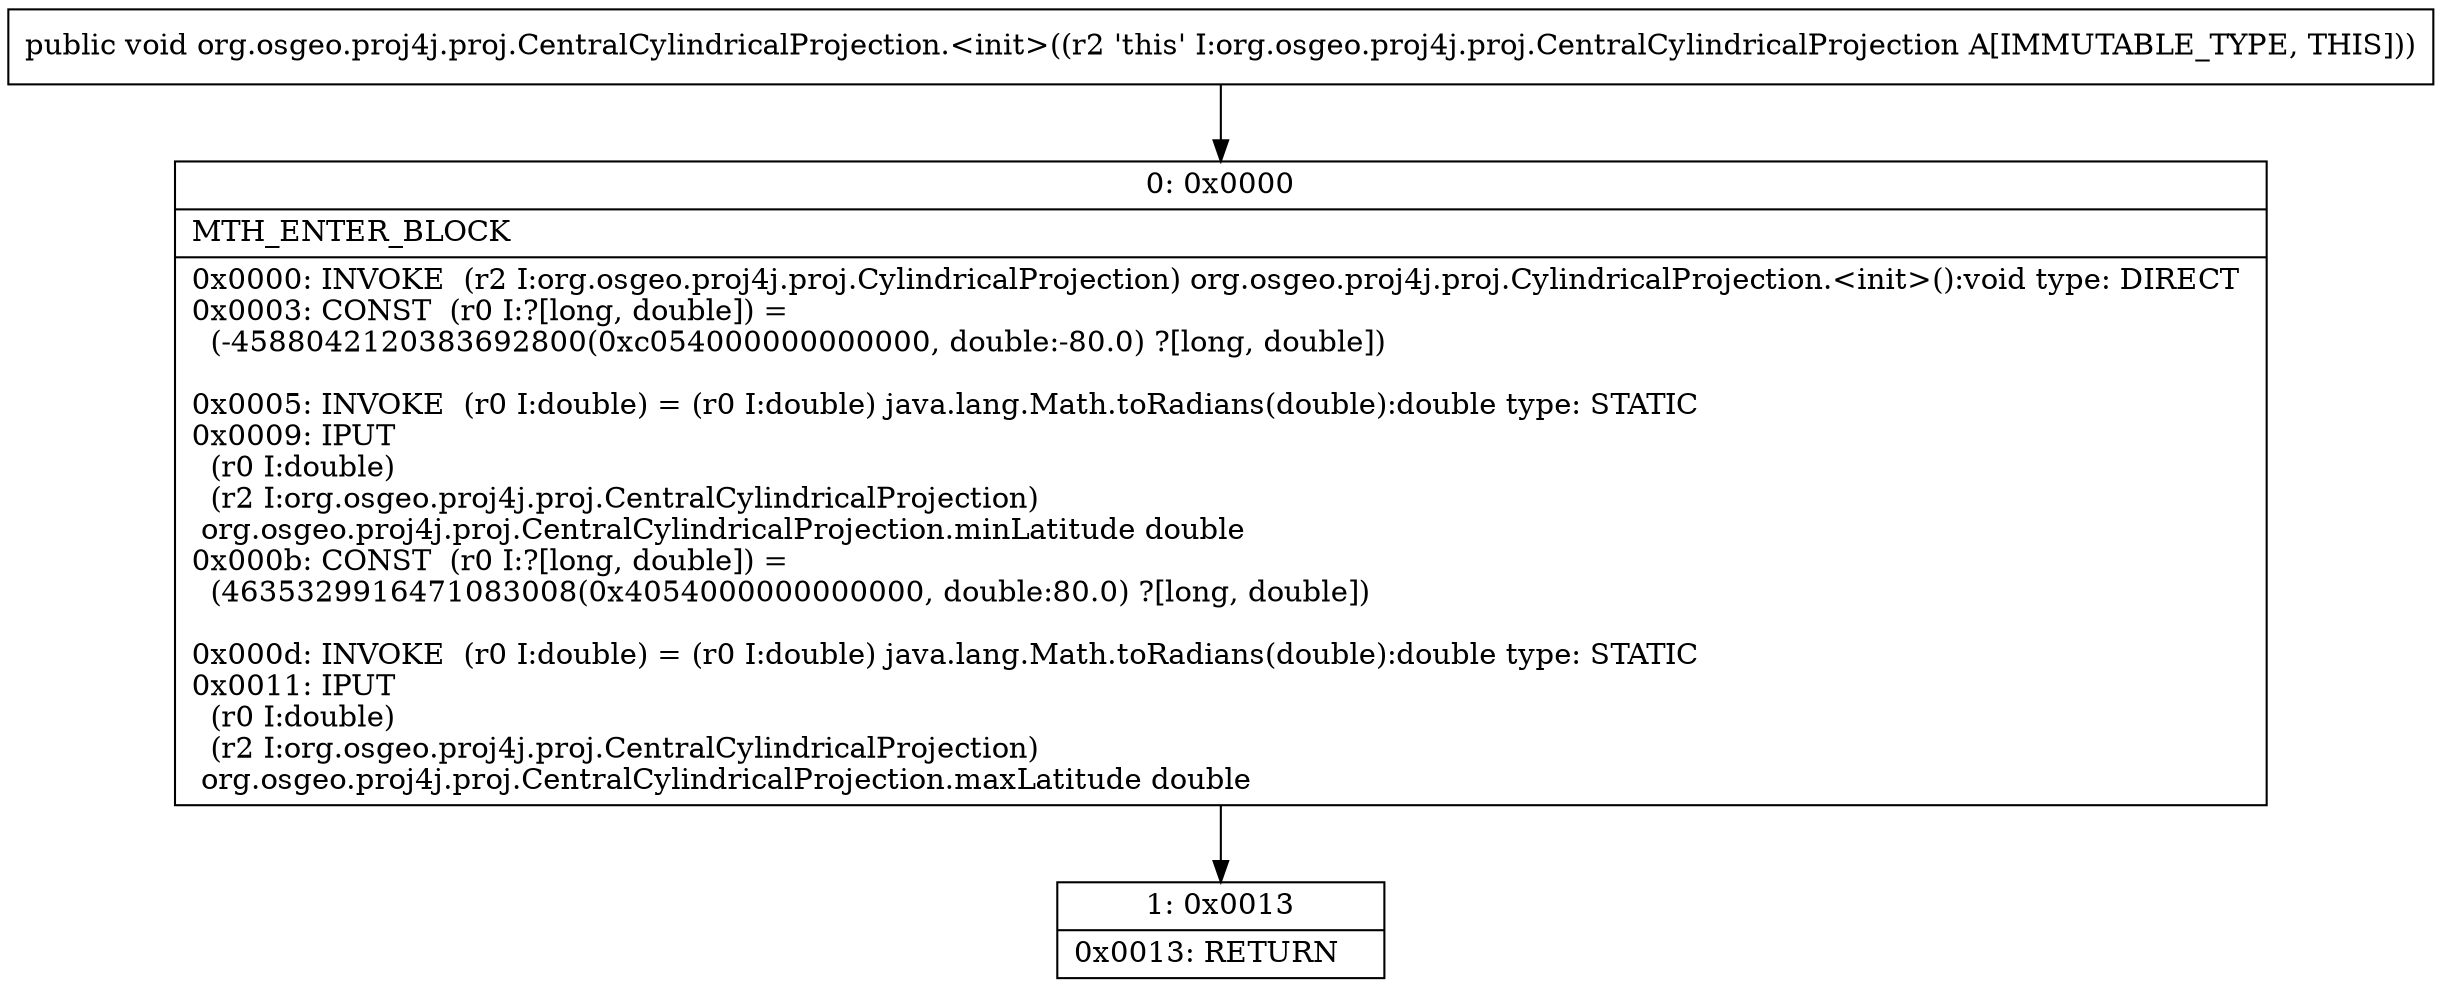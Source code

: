 digraph "CFG fororg.osgeo.proj4j.proj.CentralCylindricalProjection.\<init\>()V" {
Node_0 [shape=record,label="{0\:\ 0x0000|MTH_ENTER_BLOCK\l|0x0000: INVOKE  (r2 I:org.osgeo.proj4j.proj.CylindricalProjection) org.osgeo.proj4j.proj.CylindricalProjection.\<init\>():void type: DIRECT \l0x0003: CONST  (r0 I:?[long, double]) = \l  (\-4588042120383692800(0xc054000000000000, double:\-80.0) ?[long, double])\l \l0x0005: INVOKE  (r0 I:double) = (r0 I:double) java.lang.Math.toRadians(double):double type: STATIC \l0x0009: IPUT  \l  (r0 I:double)\l  (r2 I:org.osgeo.proj4j.proj.CentralCylindricalProjection)\l org.osgeo.proj4j.proj.CentralCylindricalProjection.minLatitude double \l0x000b: CONST  (r0 I:?[long, double]) = \l  (4635329916471083008(0x4054000000000000, double:80.0) ?[long, double])\l \l0x000d: INVOKE  (r0 I:double) = (r0 I:double) java.lang.Math.toRadians(double):double type: STATIC \l0x0011: IPUT  \l  (r0 I:double)\l  (r2 I:org.osgeo.proj4j.proj.CentralCylindricalProjection)\l org.osgeo.proj4j.proj.CentralCylindricalProjection.maxLatitude double \l}"];
Node_1 [shape=record,label="{1\:\ 0x0013|0x0013: RETURN   \l}"];
MethodNode[shape=record,label="{public void org.osgeo.proj4j.proj.CentralCylindricalProjection.\<init\>((r2 'this' I:org.osgeo.proj4j.proj.CentralCylindricalProjection A[IMMUTABLE_TYPE, THIS])) }"];
MethodNode -> Node_0;
Node_0 -> Node_1;
}

